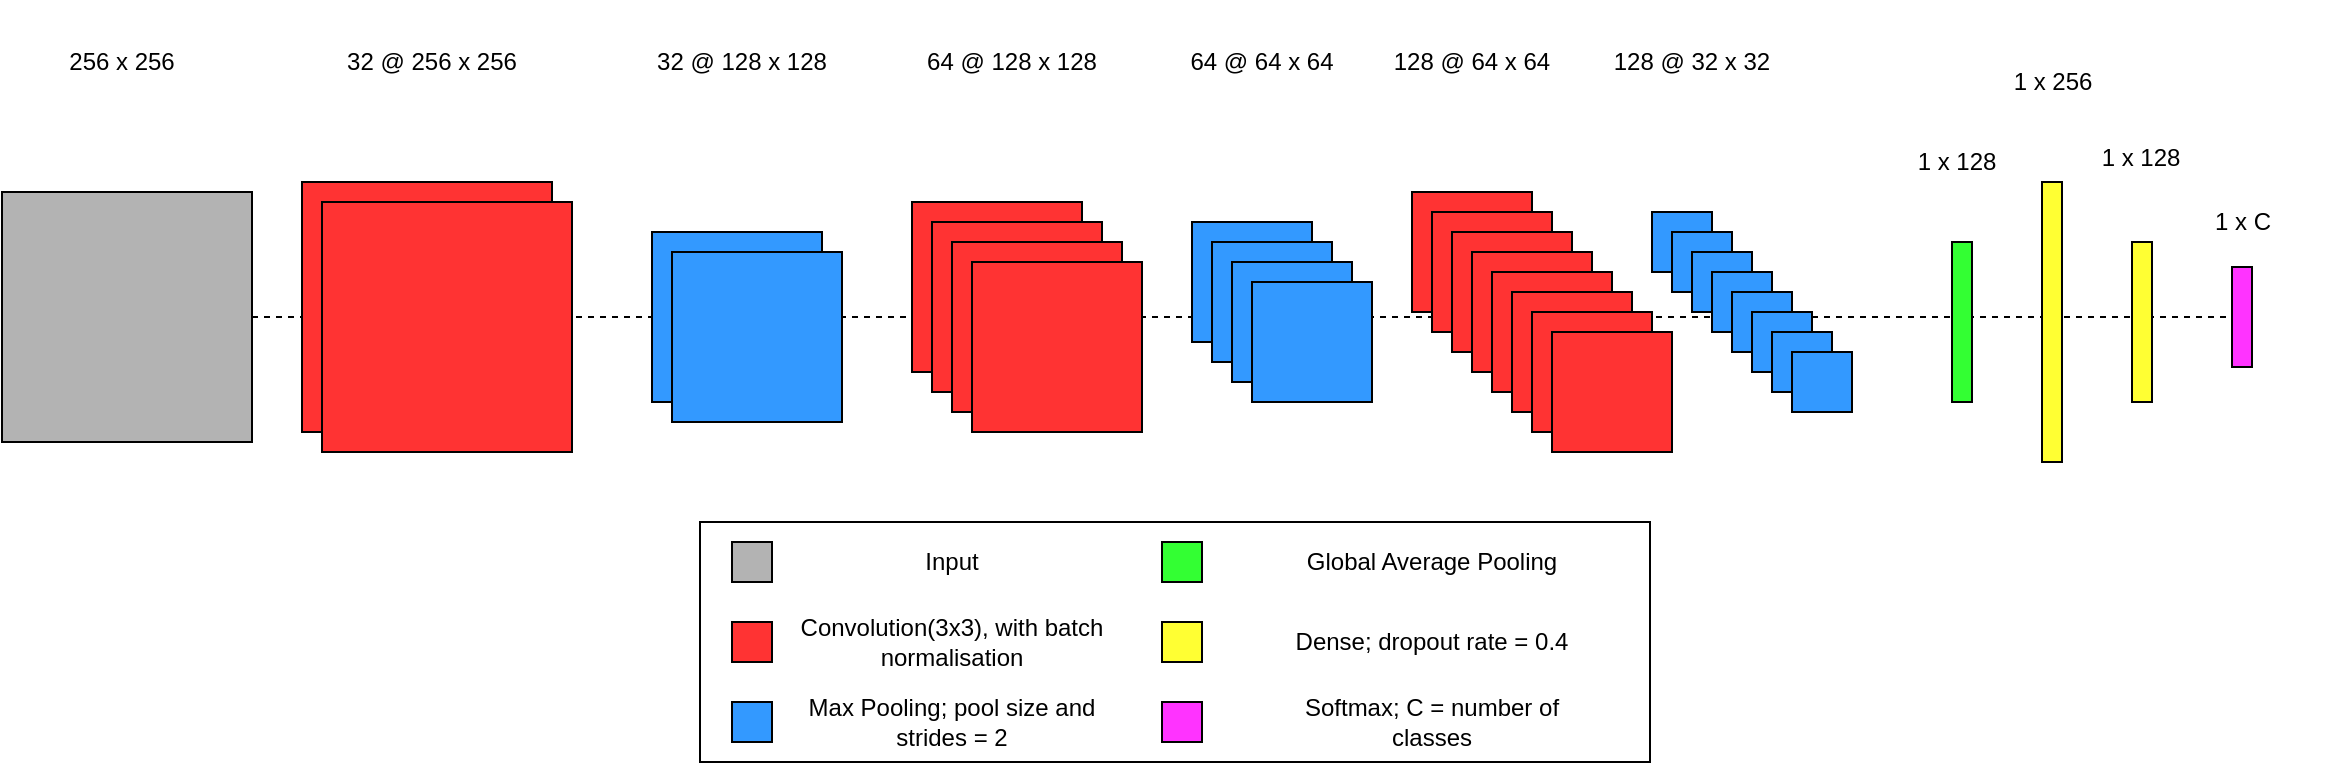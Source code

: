 <mxfile version="14.1.8" type="device"><diagram id="exeEm246CP9hugvw0Ec0" name="Page-1"><mxGraphModel dx="1024" dy="592" grid="1" gridSize="10" guides="1" tooltips="1" connect="1" arrows="1" fold="1" page="1" pageScale="1" pageWidth="1169" pageHeight="827" math="0" shadow="0"><root><mxCell id="0"/><mxCell id="1" parent="0"/><mxCell id="31x7st370FVmg61FnUwb-93" value="" style="endArrow=none;dashed=1;html=1;entryX=1;entryY=0.5;entryDx=0;entryDy=0;" edge="1" parent="1" source="OSztZaRGapeI9JEfcb3v-11" target="31x7st370FVmg61FnUwb-54"><mxGeometry width="50" height="50" relative="1" as="geometry"><mxPoint x="470" y="340" as="sourcePoint"/><mxPoint x="520" y="290" as="targetPoint"/></mxGeometry></mxCell><mxCell id="31x7st370FVmg61FnUwb-81" value="1 x 128" style="rounded=0;whiteSpace=wrap;html=1;strokeColor=#FFFFFF;fillColor=#FFFFFF;" vertex="1" parent="1"><mxGeometry x="1032" y="180" width="85" height="55" as="geometry"/></mxCell><mxCell id="31x7st370FVmg61FnUwb-82" value="1 x C" style="rounded=0;whiteSpace=wrap;html=1;strokeColor=#FFFFFF;fillColor=#FFFFFF;" vertex="1" parent="1"><mxGeometry x="1083" y="220" width="85" height="40" as="geometry"/></mxCell><mxCell id="31x7st370FVmg61FnUwb-80" value="1 x 256" style="rounded=0;whiteSpace=wrap;html=1;strokeColor=#FFFFFF;fillColor=#FFFFFF;" vertex="1" parent="1"><mxGeometry x="987.5" y="140" width="85" height="60" as="geometry"/></mxCell><mxCell id="31x7st370FVmg61FnUwb-79" value="1 x 128" style="rounded=0;whiteSpace=wrap;html=1;strokeColor=#FFFFFF;fillColor=#FFFFFF;" vertex="1" parent="1"><mxGeometry x="940" y="180" width="85" height="60" as="geometry"/></mxCell><mxCell id="31x7st370FVmg61FnUwb-49" value="" style="rounded=0;whiteSpace=wrap;html=1;fillColor=#3399FF;" vertex="1" parent="1"><mxGeometry x="830" y="235" width="30" height="30" as="geometry"/></mxCell><mxCell id="31x7st370FVmg61FnUwb-47" value="" style="rounded=0;whiteSpace=wrap;html=1;fillColor=#3399FF;" vertex="1" parent="1"><mxGeometry x="840" y="245" width="30" height="30" as="geometry"/></mxCell><mxCell id="31x7st370FVmg61FnUwb-43" value="" style="rounded=0;whiteSpace=wrap;html=1;fillColor=#FF3333;" vertex="1" parent="1"><mxGeometry x="710" y="225" width="60" height="60" as="geometry"/></mxCell><mxCell id="31x7st370FVmg61FnUwb-41" value="" style="rounded=0;whiteSpace=wrap;html=1;fillColor=#FF3333;" vertex="1" parent="1"><mxGeometry x="720" y="235" width="60" height="60" as="geometry"/></mxCell><mxCell id="31x7st370FVmg61FnUwb-40" value="" style="rounded=0;whiteSpace=wrap;html=1;fillColor=#3399FF;" vertex="1" parent="1"><mxGeometry x="600" y="240" width="60" height="60" as="geometry"/></mxCell><mxCell id="OSztZaRGapeI9JEfcb3v-15" value="" style="rounded=0;whiteSpace=wrap;html=1;fillColor=#3399FF;" parent="1" vertex="1"><mxGeometry x="330" y="245" width="85" height="85" as="geometry"/></mxCell><mxCell id="OSztZaRGapeI9JEfcb3v-13" value="" style="rounded=0;whiteSpace=wrap;html=1;fillColor=#FF3333;" parent="1" vertex="1"><mxGeometry x="155" y="220" width="125" height="125" as="geometry"/></mxCell><mxCell id="OSztZaRGapeI9JEfcb3v-11" value="" style="rounded=0;whiteSpace=wrap;html=1;fillColor=#B3B3B3;" parent="1" vertex="1"><mxGeometry x="5" y="225" width="125" height="125" as="geometry"/></mxCell><mxCell id="OSztZaRGapeI9JEfcb3v-12" value="" style="rounded=0;whiteSpace=wrap;html=1;fillColor=#FF3333;" parent="1" vertex="1"><mxGeometry x="165" y="230" width="125" height="125" as="geometry"/></mxCell><mxCell id="OSztZaRGapeI9JEfcb3v-14" value="" style="rounded=0;whiteSpace=wrap;html=1;fillColor=#3399FF;" parent="1" vertex="1"><mxGeometry x="340" y="255" width="85" height="85" as="geometry"/></mxCell><mxCell id="31x7st370FVmg61FnUwb-6" value="" style="rounded=0;whiteSpace=wrap;html=1;fillColor=#FF3333;" vertex="1" parent="1"><mxGeometry x="460" y="230" width="85" height="85" as="geometry"/></mxCell><mxCell id="31x7st370FVmg61FnUwb-7" value="" style="rounded=0;whiteSpace=wrap;html=1;fillColor=#FF3333;" vertex="1" parent="1"><mxGeometry x="470" y="240" width="85" height="85" as="geometry"/></mxCell><mxCell id="31x7st370FVmg61FnUwb-8" value="" style="rounded=0;whiteSpace=wrap;html=1;fillColor=#FF3333;" vertex="1" parent="1"><mxGeometry x="480" y="250" width="85" height="85" as="geometry"/></mxCell><mxCell id="31x7st370FVmg61FnUwb-14" value="" style="rounded=0;whiteSpace=wrap;html=1;fillColor=#3399FF;" vertex="1" parent="1"><mxGeometry x="610" y="250" width="60" height="60" as="geometry"/></mxCell><mxCell id="31x7st370FVmg61FnUwb-15" value="" style="rounded=0;whiteSpace=wrap;html=1;fillColor=#3399FF;" vertex="1" parent="1"><mxGeometry x="620" y="260" width="60" height="60" as="geometry"/></mxCell><mxCell id="31x7st370FVmg61FnUwb-16" value="" style="rounded=0;whiteSpace=wrap;html=1;fillColor=#3399FF;" vertex="1" parent="1"><mxGeometry x="630" y="270" width="60" height="60" as="geometry"/></mxCell><mxCell id="31x7st370FVmg61FnUwb-17" value="" style="rounded=0;whiteSpace=wrap;html=1;fillColor=#FF3333;" vertex="1" parent="1"><mxGeometry x="730" y="245" width="60" height="60" as="geometry"/></mxCell><mxCell id="31x7st370FVmg61FnUwb-21" value="" style="rounded=0;whiteSpace=wrap;html=1;fillColor=#FF3333;" vertex="1" parent="1"><mxGeometry x="740" y="255" width="60" height="60" as="geometry"/></mxCell><mxCell id="31x7st370FVmg61FnUwb-22" value="" style="rounded=0;whiteSpace=wrap;html=1;fillColor=#FF3333;" vertex="1" parent="1"><mxGeometry x="750" y="265" width="60" height="60" as="geometry"/></mxCell><mxCell id="31x7st370FVmg61FnUwb-23" value="" style="rounded=0;whiteSpace=wrap;html=1;fillColor=#FF3333;" vertex="1" parent="1"><mxGeometry x="760" y="275" width="60" height="60" as="geometry"/></mxCell><mxCell id="31x7st370FVmg61FnUwb-24" value="" style="rounded=0;whiteSpace=wrap;html=1;fillColor=#3399FF;" vertex="1" parent="1"><mxGeometry x="850" y="255" width="30" height="30" as="geometry"/></mxCell><mxCell id="31x7st370FVmg61FnUwb-25" value="" style="rounded=0;whiteSpace=wrap;html=1;fillColor=#3399FF;" vertex="1" parent="1"><mxGeometry x="860" y="265" width="30" height="30" as="geometry"/></mxCell><mxCell id="31x7st370FVmg61FnUwb-26" value="" style="rounded=0;whiteSpace=wrap;html=1;fillColor=#3399FF;" vertex="1" parent="1"><mxGeometry x="870" y="275" width="30" height="30" as="geometry"/></mxCell><mxCell id="31x7st370FVmg61FnUwb-27" value="" style="rounded=0;whiteSpace=wrap;html=1;fillColor=#3399FF;" vertex="1" parent="1"><mxGeometry x="880" y="285" width="30" height="30" as="geometry"/></mxCell><mxCell id="31x7st370FVmg61FnUwb-39" value="" style="rounded=0;whiteSpace=wrap;html=1;fillColor=#FF3333;" vertex="1" parent="1"><mxGeometry x="490" y="260" width="85" height="85" as="geometry"/></mxCell><mxCell id="31x7st370FVmg61FnUwb-42" value="" style="rounded=0;whiteSpace=wrap;html=1;fillColor=#FF3333;" vertex="1" parent="1"><mxGeometry x="770" y="285" width="60" height="60" as="geometry"/></mxCell><mxCell id="31x7st370FVmg61FnUwb-44" value="" style="rounded=0;whiteSpace=wrap;html=1;fillColor=#FF3333;" vertex="1" parent="1"><mxGeometry x="780" y="295" width="60" height="60" as="geometry"/></mxCell><mxCell id="31x7st370FVmg61FnUwb-45" value="" style="rounded=0;whiteSpace=wrap;html=1;fillColor=#3399FF;" vertex="1" parent="1"><mxGeometry x="890" y="295" width="30" height="30" as="geometry"/></mxCell><mxCell id="31x7st370FVmg61FnUwb-46" value="" style="rounded=0;whiteSpace=wrap;html=1;fillColor=#3399FF;" vertex="1" parent="1"><mxGeometry x="900" y="305" width="30" height="30" as="geometry"/></mxCell><mxCell id="31x7st370FVmg61FnUwb-50" value="" style="rounded=0;whiteSpace=wrap;html=1;fillColor=#33FF33;" vertex="1" parent="1"><mxGeometry x="980" y="250" width="10" height="80" as="geometry"/></mxCell><mxCell id="31x7st370FVmg61FnUwb-51" value="" style="rounded=0;whiteSpace=wrap;html=1;fillColor=#FFFF33;" vertex="1" parent="1"><mxGeometry x="1025" y="220" width="10" height="140" as="geometry"/></mxCell><mxCell id="31x7st370FVmg61FnUwb-52" value="" style="rounded=0;whiteSpace=wrap;html=1;fillColor=#FFFF33;" vertex="1" parent="1"><mxGeometry x="1070" y="250" width="10" height="80" as="geometry"/></mxCell><mxCell id="31x7st370FVmg61FnUwb-54" value="" style="rounded=0;whiteSpace=wrap;html=1;fillColor=#FF33FF;" vertex="1" parent="1"><mxGeometry x="1120" y="262.5" width="10" height="50" as="geometry"/></mxCell><mxCell id="31x7st370FVmg61FnUwb-55" value="" style="rounded=0;whiteSpace=wrap;html=1;fillColor=#FFFFFF;" vertex="1" parent="1"><mxGeometry x="354" y="390" width="475" height="120" as="geometry"/></mxCell><mxCell id="31x7st370FVmg61FnUwb-58" value="" style="rounded=0;whiteSpace=wrap;html=1;fillColor=#B3B3B3;" vertex="1" parent="1"><mxGeometry x="370" y="400" width="20" height="20" as="geometry"/></mxCell><mxCell id="31x7st370FVmg61FnUwb-59" value="" style="rounded=0;whiteSpace=wrap;html=1;fillColor=#FF3333;" vertex="1" parent="1"><mxGeometry x="370" y="440" width="20" height="20" as="geometry"/></mxCell><mxCell id="31x7st370FVmg61FnUwb-60" value="" style="rounded=0;whiteSpace=wrap;html=1;fillColor=#3399FF;" vertex="1" parent="1"><mxGeometry x="370" y="480" width="20" height="20" as="geometry"/></mxCell><mxCell id="31x7st370FVmg61FnUwb-61" value="Input" style="rounded=0;whiteSpace=wrap;html=1;fillColor=#FFFFFF;strokeColor=#FFFFFF;" vertex="1" parent="1"><mxGeometry x="400" y="400" width="160" height="20" as="geometry"/></mxCell><mxCell id="31x7st370FVmg61FnUwb-63" value="Convolution(3x3), with batch normalisation" style="rounded=0;whiteSpace=wrap;html=1;fillColor=#FFFFFF;strokeColor=#FFFFFF;" vertex="1" parent="1"><mxGeometry x="400" y="440" width="160" height="20" as="geometry"/></mxCell><mxCell id="31x7st370FVmg61FnUwb-64" value="Max Pooling; pool size and strides = 2" style="rounded=0;whiteSpace=wrap;html=1;fillColor=#FFFFFF;strokeColor=#FFFFFF;" vertex="1" parent="1"><mxGeometry x="400" y="480" width="160" height="20" as="geometry"/></mxCell><mxCell id="31x7st370FVmg61FnUwb-65" value="" style="rounded=0;whiteSpace=wrap;html=1;fillColor=#33FF33;" vertex="1" parent="1"><mxGeometry x="585" y="400" width="20" height="20" as="geometry"/></mxCell><mxCell id="31x7st370FVmg61FnUwb-66" value="" style="rounded=0;whiteSpace=wrap;html=1;fillColor=#FFFF33;" vertex="1" parent="1"><mxGeometry x="585" y="440" width="20" height="20" as="geometry"/></mxCell><mxCell id="31x7st370FVmg61FnUwb-67" value="" style="rounded=0;whiteSpace=wrap;html=1;fillColor=#FF33FF;" vertex="1" parent="1"><mxGeometry x="585" y="480" width="20" height="20" as="geometry"/></mxCell><mxCell id="31x7st370FVmg61FnUwb-68" value="Global Average Pooling" style="rounded=0;whiteSpace=wrap;html=1;fillColor=#FFFFFF;strokeColor=#FFFFFF;" vertex="1" parent="1"><mxGeometry x="640" y="400" width="160" height="20" as="geometry"/></mxCell><mxCell id="31x7st370FVmg61FnUwb-69" value="Dense; dropout rate = 0.4" style="rounded=0;whiteSpace=wrap;html=1;fillColor=#FFFFFF;strokeColor=#FFFFFF;" vertex="1" parent="1"><mxGeometry x="640" y="440" width="160" height="20" as="geometry"/></mxCell><mxCell id="31x7st370FVmg61FnUwb-70" value="Softmax; C = number of classes" style="rounded=0;whiteSpace=wrap;html=1;fillColor=#FFFFFF;strokeColor=#FFFFFF;" vertex="1" parent="1"><mxGeometry x="640" y="480" width="160" height="20" as="geometry"/></mxCell><mxCell id="31x7st370FVmg61FnUwb-71" value="256 x 256" style="rounded=0;whiteSpace=wrap;html=1;strokeColor=#FFFFFF;fillColor=#FFFFFF;" vertex="1" parent="1"><mxGeometry x="5" y="130" width="120" height="60" as="geometry"/></mxCell><mxCell id="31x7st370FVmg61FnUwb-72" value="32 @ 256 x 256" style="rounded=0;whiteSpace=wrap;html=1;strokeColor=#FFFFFF;fillColor=#FFFFFF;" vertex="1" parent="1"><mxGeometry x="160" y="130" width="120" height="60" as="geometry"/></mxCell><mxCell id="31x7st370FVmg61FnUwb-73" value="32 @ 128 x 128" style="rounded=0;whiteSpace=wrap;html=1;strokeColor=#FFFFFF;fillColor=#FFFFFF;" vertex="1" parent="1"><mxGeometry x="315" y="130" width="120" height="60" as="geometry"/></mxCell><mxCell id="31x7st370FVmg61FnUwb-75" value="64 @ 128 x 128" style="rounded=0;whiteSpace=wrap;html=1;strokeColor=#FFFFFF;fillColor=#FFFFFF;" vertex="1" parent="1"><mxGeometry x="450" y="130" width="120" height="60" as="geometry"/></mxCell><mxCell id="31x7st370FVmg61FnUwb-76" value="64 @ 64 x 64" style="rounded=0;whiteSpace=wrap;html=1;strokeColor=#FFFFFF;fillColor=#FFFFFF;" vertex="1" parent="1"><mxGeometry x="575" y="130" width="120" height="60" as="geometry"/></mxCell><mxCell id="31x7st370FVmg61FnUwb-77" value="128 @ 64 x 64" style="rounded=0;whiteSpace=wrap;html=1;strokeColor=#FFFFFF;fillColor=#FFFFFF;" vertex="1" parent="1"><mxGeometry x="680" y="130" width="120" height="60" as="geometry"/></mxCell><mxCell id="31x7st370FVmg61FnUwb-78" value="128 @ 32 x 32" style="rounded=0;whiteSpace=wrap;html=1;strokeColor=#FFFFFF;fillColor=#FFFFFF;" vertex="1" parent="1"><mxGeometry x="790" y="130" width="120" height="60" as="geometry"/></mxCell></root></mxGraphModel></diagram></mxfile>
